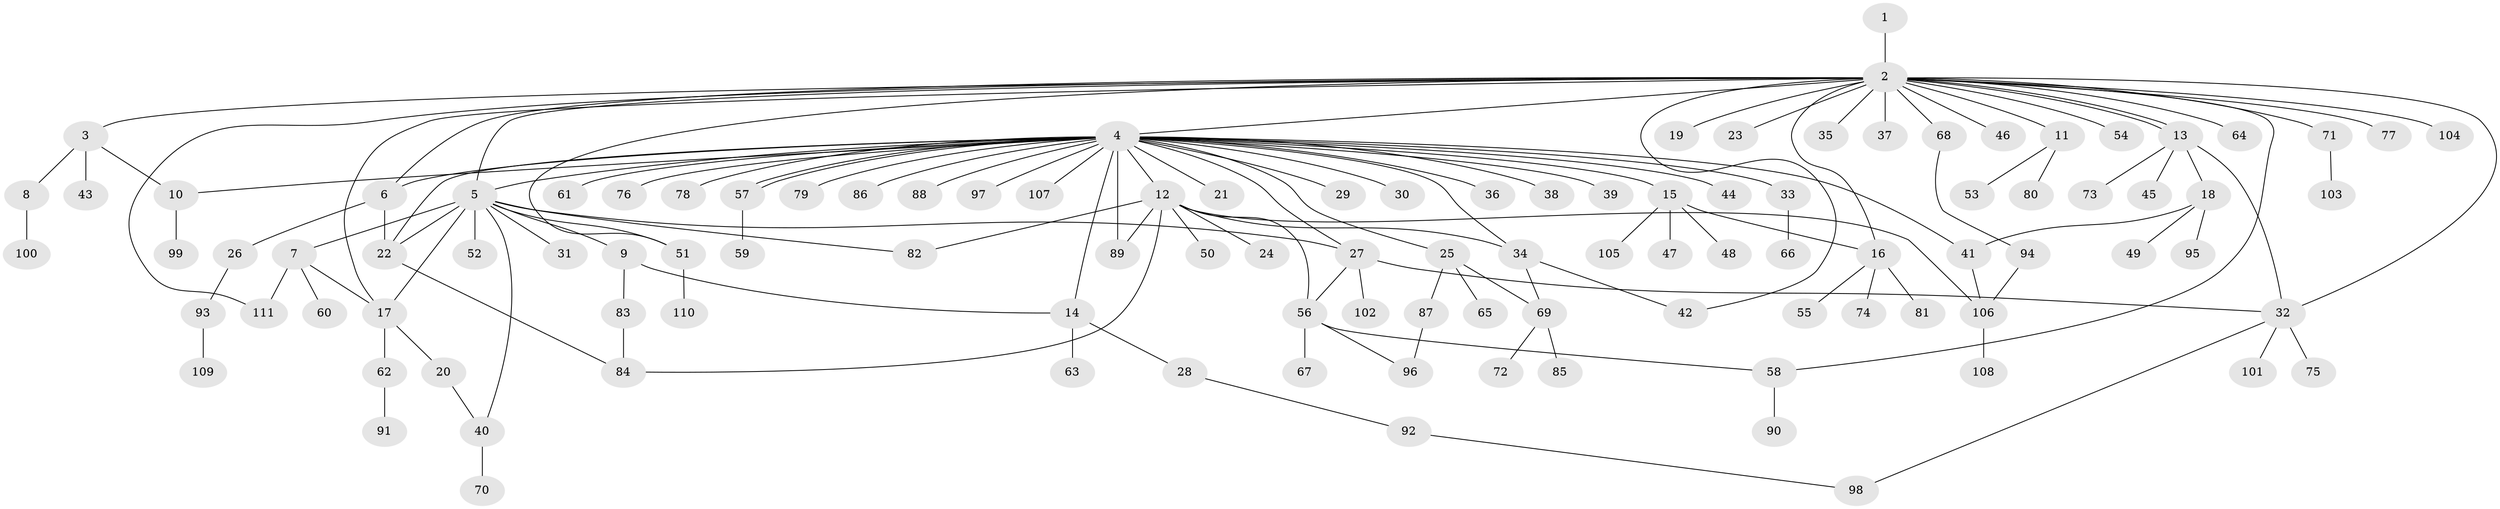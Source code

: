 // coarse degree distribution, {1: 0.7272727272727273, 20: 0.01818181818181818, 4: 0.03636363636363636, 23: 0.01818181818181818, 3: 0.03636363636363636, 5: 0.01818181818181818, 10: 0.03636363636363636, 2: 0.10909090909090909}
// Generated by graph-tools (version 1.1) at 2025/54/03/05/25 16:54:47]
// undirected, 111 vertices, 141 edges
graph export_dot {
graph [start="1"]
  node [color=gray90,style=filled];
  1;
  2;
  3;
  4;
  5;
  6;
  7;
  8;
  9;
  10;
  11;
  12;
  13;
  14;
  15;
  16;
  17;
  18;
  19;
  20;
  21;
  22;
  23;
  24;
  25;
  26;
  27;
  28;
  29;
  30;
  31;
  32;
  33;
  34;
  35;
  36;
  37;
  38;
  39;
  40;
  41;
  42;
  43;
  44;
  45;
  46;
  47;
  48;
  49;
  50;
  51;
  52;
  53;
  54;
  55;
  56;
  57;
  58;
  59;
  60;
  61;
  62;
  63;
  64;
  65;
  66;
  67;
  68;
  69;
  70;
  71;
  72;
  73;
  74;
  75;
  76;
  77;
  78;
  79;
  80;
  81;
  82;
  83;
  84;
  85;
  86;
  87;
  88;
  89;
  90;
  91;
  92;
  93;
  94;
  95;
  96;
  97;
  98;
  99;
  100;
  101;
  102;
  103;
  104;
  105;
  106;
  107;
  108;
  109;
  110;
  111;
  1 -- 2;
  2 -- 3;
  2 -- 4;
  2 -- 5;
  2 -- 6;
  2 -- 11;
  2 -- 13;
  2 -- 13;
  2 -- 16;
  2 -- 17;
  2 -- 19;
  2 -- 23;
  2 -- 32;
  2 -- 35;
  2 -- 37;
  2 -- 42;
  2 -- 46;
  2 -- 51;
  2 -- 54;
  2 -- 58;
  2 -- 64;
  2 -- 68;
  2 -- 71;
  2 -- 77;
  2 -- 104;
  2 -- 111;
  3 -- 8;
  3 -- 10;
  3 -- 43;
  4 -- 5;
  4 -- 6;
  4 -- 10;
  4 -- 12;
  4 -- 14;
  4 -- 15;
  4 -- 21;
  4 -- 22;
  4 -- 25;
  4 -- 27;
  4 -- 29;
  4 -- 30;
  4 -- 33;
  4 -- 34;
  4 -- 36;
  4 -- 38;
  4 -- 39;
  4 -- 41;
  4 -- 44;
  4 -- 57;
  4 -- 57;
  4 -- 61;
  4 -- 76;
  4 -- 78;
  4 -- 79;
  4 -- 86;
  4 -- 88;
  4 -- 89;
  4 -- 97;
  4 -- 107;
  5 -- 7;
  5 -- 9;
  5 -- 17;
  5 -- 22;
  5 -- 27;
  5 -- 31;
  5 -- 40;
  5 -- 51;
  5 -- 52;
  5 -- 82;
  6 -- 22;
  6 -- 26;
  7 -- 17;
  7 -- 60;
  7 -- 111;
  8 -- 100;
  9 -- 14;
  9 -- 83;
  10 -- 99;
  11 -- 53;
  11 -- 80;
  12 -- 24;
  12 -- 34;
  12 -- 50;
  12 -- 56;
  12 -- 82;
  12 -- 84;
  12 -- 89;
  12 -- 106;
  13 -- 18;
  13 -- 32;
  13 -- 45;
  13 -- 73;
  14 -- 28;
  14 -- 63;
  15 -- 16;
  15 -- 47;
  15 -- 48;
  15 -- 105;
  16 -- 55;
  16 -- 74;
  16 -- 81;
  17 -- 20;
  17 -- 62;
  18 -- 41;
  18 -- 49;
  18 -- 95;
  20 -- 40;
  22 -- 84;
  25 -- 65;
  25 -- 69;
  25 -- 87;
  26 -- 93;
  27 -- 32;
  27 -- 56;
  27 -- 102;
  28 -- 92;
  32 -- 75;
  32 -- 98;
  32 -- 101;
  33 -- 66;
  34 -- 42;
  34 -- 69;
  40 -- 70;
  41 -- 106;
  51 -- 110;
  56 -- 58;
  56 -- 67;
  56 -- 96;
  57 -- 59;
  58 -- 90;
  62 -- 91;
  68 -- 94;
  69 -- 72;
  69 -- 85;
  71 -- 103;
  83 -- 84;
  87 -- 96;
  92 -- 98;
  93 -- 109;
  94 -- 106;
  106 -- 108;
}
